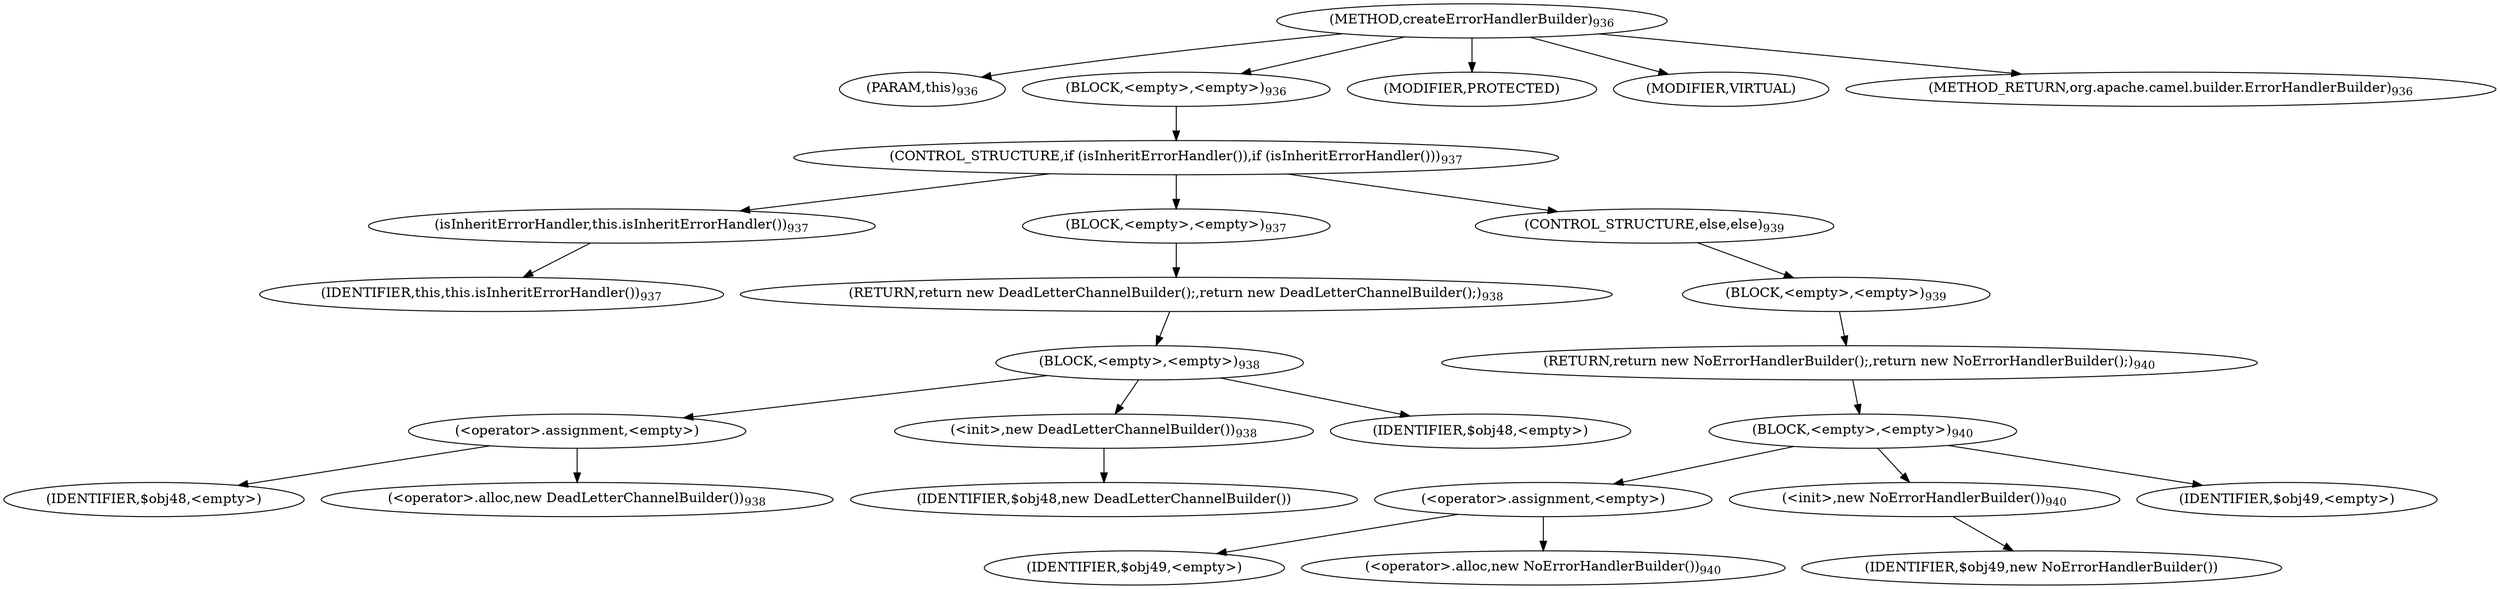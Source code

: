 digraph "createErrorHandlerBuilder" {  
"1834" [label = <(METHOD,createErrorHandlerBuilder)<SUB>936</SUB>> ]
"248" [label = <(PARAM,this)<SUB>936</SUB>> ]
"1835" [label = <(BLOCK,&lt;empty&gt;,&lt;empty&gt;)<SUB>936</SUB>> ]
"1836" [label = <(CONTROL_STRUCTURE,if (isInheritErrorHandler()),if (isInheritErrorHandler()))<SUB>937</SUB>> ]
"1837" [label = <(isInheritErrorHandler,this.isInheritErrorHandler())<SUB>937</SUB>> ]
"247" [label = <(IDENTIFIER,this,this.isInheritErrorHandler())<SUB>937</SUB>> ]
"1838" [label = <(BLOCK,&lt;empty&gt;,&lt;empty&gt;)<SUB>937</SUB>> ]
"1839" [label = <(RETURN,return new DeadLetterChannelBuilder();,return new DeadLetterChannelBuilder();)<SUB>938</SUB>> ]
"1840" [label = <(BLOCK,&lt;empty&gt;,&lt;empty&gt;)<SUB>938</SUB>> ]
"1841" [label = <(&lt;operator&gt;.assignment,&lt;empty&gt;)> ]
"1842" [label = <(IDENTIFIER,$obj48,&lt;empty&gt;)> ]
"1843" [label = <(&lt;operator&gt;.alloc,new DeadLetterChannelBuilder())<SUB>938</SUB>> ]
"1844" [label = <(&lt;init&gt;,new DeadLetterChannelBuilder())<SUB>938</SUB>> ]
"1845" [label = <(IDENTIFIER,$obj48,new DeadLetterChannelBuilder())> ]
"1846" [label = <(IDENTIFIER,$obj48,&lt;empty&gt;)> ]
"1847" [label = <(CONTROL_STRUCTURE,else,else)<SUB>939</SUB>> ]
"1848" [label = <(BLOCK,&lt;empty&gt;,&lt;empty&gt;)<SUB>939</SUB>> ]
"1849" [label = <(RETURN,return new NoErrorHandlerBuilder();,return new NoErrorHandlerBuilder();)<SUB>940</SUB>> ]
"1850" [label = <(BLOCK,&lt;empty&gt;,&lt;empty&gt;)<SUB>940</SUB>> ]
"1851" [label = <(&lt;operator&gt;.assignment,&lt;empty&gt;)> ]
"1852" [label = <(IDENTIFIER,$obj49,&lt;empty&gt;)> ]
"1853" [label = <(&lt;operator&gt;.alloc,new NoErrorHandlerBuilder())<SUB>940</SUB>> ]
"1854" [label = <(&lt;init&gt;,new NoErrorHandlerBuilder())<SUB>940</SUB>> ]
"1855" [label = <(IDENTIFIER,$obj49,new NoErrorHandlerBuilder())> ]
"1856" [label = <(IDENTIFIER,$obj49,&lt;empty&gt;)> ]
"1857" [label = <(MODIFIER,PROTECTED)> ]
"1858" [label = <(MODIFIER,VIRTUAL)> ]
"1859" [label = <(METHOD_RETURN,org.apache.camel.builder.ErrorHandlerBuilder)<SUB>936</SUB>> ]
  "1834" -> "248" 
  "1834" -> "1835" 
  "1834" -> "1857" 
  "1834" -> "1858" 
  "1834" -> "1859" 
  "1835" -> "1836" 
  "1836" -> "1837" 
  "1836" -> "1838" 
  "1836" -> "1847" 
  "1837" -> "247" 
  "1838" -> "1839" 
  "1839" -> "1840" 
  "1840" -> "1841" 
  "1840" -> "1844" 
  "1840" -> "1846" 
  "1841" -> "1842" 
  "1841" -> "1843" 
  "1844" -> "1845" 
  "1847" -> "1848" 
  "1848" -> "1849" 
  "1849" -> "1850" 
  "1850" -> "1851" 
  "1850" -> "1854" 
  "1850" -> "1856" 
  "1851" -> "1852" 
  "1851" -> "1853" 
  "1854" -> "1855" 
}
